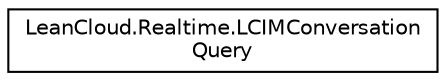 digraph "Graphical Class Hierarchy"
{
  edge [fontname="Helvetica",fontsize="10",labelfontname="Helvetica",labelfontsize="10"];
  node [fontname="Helvetica",fontsize="10",shape=record];
  rankdir="LR";
  Node1 [label="LeanCloud.Realtime.LCIMConversation\lQuery",height=0.2,width=0.4,color="black", fillcolor="white", style="filled",URL="$classLeanCloud_1_1Realtime_1_1LCIMConversationQuery.html"];
}
